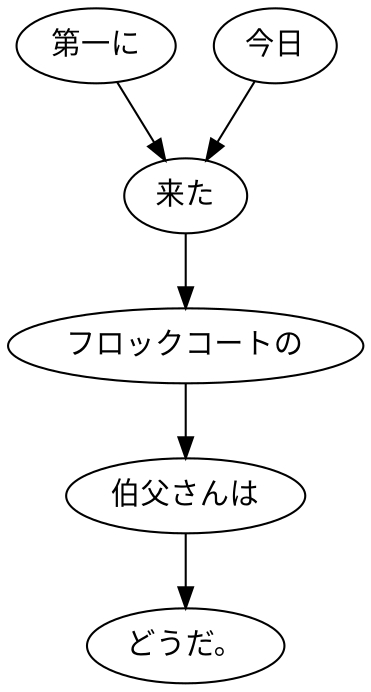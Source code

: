 digraph graph6348 {
	node0 [label="第一に"];
	node1 [label="今日"];
	node2 [label="来た"];
	node3 [label="フロックコートの"];
	node4 [label="伯父さんは"];
	node5 [label="どうだ。"];
	node0 -> node2;
	node1 -> node2;
	node2 -> node3;
	node3 -> node4;
	node4 -> node5;
}
